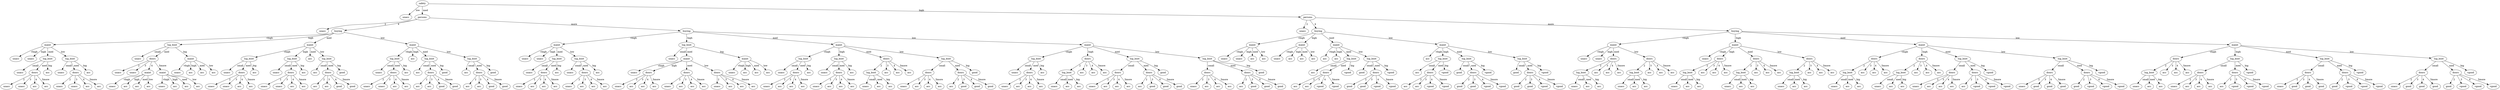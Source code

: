 digraph DecisionTree {
graph [ordering="out"];
  0 [label="safety"];
  0 -> 1 [label=" low"];
  1 [label="unacc"];
  0 -> 2 [label=" med"];
  2 [label="persons"];
  2 -> 3 [label=" 2"];
  3 [label="unacc"];
  2 -> 4 [label=" 4"];
  4 [label="buying"];
  4 -> 5 [label=" vhigh"];
  5 [label="maint"];
  5 -> 6 [label=" vhigh"];
  6 [label="unacc"];
  5 -> 7 [label=" high"];
  7 [label="unacc"];
  5 -> 8 [label=" med"];
  8 [label="lug_boot"];
  8 -> 9 [label=" small"];
  9 [label="unacc"];
  8 -> 10 [label=" med"];
  10 [label="doors"];
  10 -> 11 [label=" 2"];
  11 [label="unacc"];
  10 -> 12 [label=" 3"];
  12 [label="unacc"];
  10 -> 13 [label=" 4"];
  13 [label="acc"];
  10 -> 14 [label=" 5more"];
  14 [label="acc"];
  8 -> 15 [label=" big"];
  15 [label="acc"];
  5 -> 16 [label=" low"];
  16 [label="lug_boot"];
  16 -> 17 [label=" small"];
  17 [label="unacc"];
  16 -> 18 [label=" med"];
  18 [label="doors"];
  18 -> 19 [label=" 2"];
  19 [label="unacc"];
  18 -> 20 [label=" 3"];
  20 [label="unacc"];
  18 -> 21 [label=" 4"];
  21 [label="acc"];
  18 -> 22 [label=" 5more"];
  22 [label="acc"];
  16 -> 23 [label=" big"];
  23 [label="acc"];
  4 -> 24 [label=" high"];
  24 [label="lug_boot"];
  24 -> 25 [label=" small"];
  25 [label="unacc"];
  24 -> 26 [label=" med"];
  26 [label="doors"];
  26 -> 27 [label=" 2"];
  27 [label="unacc"];
  26 -> 28 [label=" 3"];
  28 [label="unacc"];
  26 -> 29 [label=" 4"];
  29 [label="maint"];
  29 -> 30 [label=" vhigh"];
  30 [label="unacc"];
  29 -> 31 [label=" high"];
  31 [label="acc"];
  29 -> 32 [label=" med"];
  32 [label="acc"];
  29 -> 33 [label=" low"];
  33 [label="acc"];
  26 -> 34 [label=" 5more"];
  34 [label="maint"];
  34 -> 35 [label=" vhigh"];
  35 [label="unacc"];
  34 -> 36 [label=" high"];
  36 [label="acc"];
  34 -> 37 [label=" med"];
  37 [label="acc"];
  34 -> 38 [label=" low"];
  38 [label="acc"];
  24 -> 39 [label=" big"];
  39 [label="maint"];
  39 -> 40 [label=" vhigh"];
  40 [label="unacc"];
  39 -> 41 [label=" high"];
  41 [label="acc"];
  39 -> 42 [label=" med"];
  42 [label="acc"];
  39 -> 43 [label=" low"];
  43 [label="acc"];
  4 -> 44 [label=" med"];
  44 [label="maint"];
  44 -> 45 [label=" vhigh"];
  45 [label="lug_boot"];
  45 -> 46 [label=" small"];
  46 [label="unacc"];
  45 -> 47 [label=" med"];
  47 [label="doors"];
  47 -> 48 [label=" 2"];
  48 [label="unacc"];
  47 -> 49 [label=" 3"];
  49 [label="unacc"];
  47 -> 50 [label=" 4"];
  50 [label="acc"];
  47 -> 51 [label=" 5more"];
  51 [label="acc"];
  45 -> 52 [label=" big"];
  52 [label="acc"];
  44 -> 53 [label=" high"];
  53 [label="lug_boot"];
  53 -> 54 [label=" small"];
  54 [label="unacc"];
  53 -> 55 [label=" med"];
  55 [label="doors"];
  55 -> 56 [label=" 2"];
  56 [label="unacc"];
  55 -> 57 [label=" 3"];
  57 [label="unacc"];
  55 -> 58 [label=" 4"];
  58 [label="acc"];
  55 -> 59 [label=" 5more"];
  59 [label="acc"];
  53 -> 60 [label=" big"];
  60 [label="acc"];
  44 -> 61 [label=" med"];
  61 [label="acc"];
  44 -> 62 [label=" low"];
  62 [label="lug_boot"];
  62 -> 63 [label=" small"];
  63 [label="acc"];
  62 -> 64 [label=" med"];
  64 [label="doors"];
  64 -> 65 [label=" 2"];
  65 [label="acc"];
  64 -> 66 [label=" 3"];
  66 [label="acc"];
  64 -> 67 [label=" 4"];
  67 [label="good"];
  64 -> 68 [label=" 5more"];
  68 [label="good"];
  62 -> 69 [label=" big"];
  69 [label="good"];
  4 -> 70 [label=" low"];
  70 [label="maint"];
  70 -> 71 [label=" vhigh"];
  71 [label="lug_boot"];
  71 -> 72 [label=" small"];
  72 [label="unacc"];
  71 -> 73 [label=" med"];
  73 [label="doors"];
  73 -> 74 [label=" 2"];
  74 [label="unacc"];
  73 -> 75 [label=" 3"];
  75 [label="unacc"];
  73 -> 76 [label=" 4"];
  76 [label="acc"];
  73 -> 77 [label=" 5more"];
  77 [label="acc"];
  71 -> 78 [label=" big"];
  78 [label="acc"];
  70 -> 79 [label=" high"];
  79 [label="acc"];
  70 -> 80 [label=" med"];
  80 [label="lug_boot"];
  80 -> 81 [label=" small"];
  81 [label="acc"];
  80 -> 82 [label=" med"];
  82 [label="doors"];
  82 -> 83 [label=" 2"];
  83 [label="acc"];
  82 -> 84 [label=" 3"];
  84 [label="acc"];
  82 -> 85 [label=" 4"];
  85 [label="good"];
  82 -> 86 [label=" 5more"];
  86 [label="good"];
  80 -> 87 [label=" big"];
  87 [label="good"];
  70 -> 88 [label=" low"];
  88 [label="lug_boot"];
  88 -> 89 [label=" small"];
  89 [label="acc"];
  88 -> 90 [label=" med"];
  90 [label="doors"];
  90 -> 91 [label=" 2"];
  91 [label="acc"];
  90 -> 92 [label=" 3"];
  92 [label="acc"];
  90 -> 93 [label=" 4"];
  93 [label="good"];
  90 -> 94 [label=" 5more"];
  94 [label="good"];
  88 -> 95 [label=" big"];
  95 [label="good"];
  2 -> 96 [label=" more"];
  96 [label="buying"];
  96 -> 97 [label=" vhigh"];
  97 [label="maint"];
  97 -> 98 [label=" vhigh"];
  98 [label="unacc"];
  97 -> 99 [label=" high"];
  99 [label="unacc"];
  97 -> 100 [label=" med"];
  100 [label="lug_boot"];
  100 -> 101 [label=" small"];
  101 [label="unacc"];
  100 -> 102 [label=" med"];
  102 [label="doors"];
  102 -> 103 [label=" 2"];
  103 [label="unacc"];
  102 -> 104 [label=" 3"];
  104 [label="acc"];
  102 -> 105 [label=" 4"];
  105 [label="acc"];
  102 -> 106 [label=" 5more"];
  106 [label="acc"];
  100 -> 107 [label=" big"];
  107 [label="acc"];
  97 -> 108 [label=" low"];
  108 [label="lug_boot"];
  108 -> 109 [label=" small"];
  109 [label="unacc"];
  108 -> 110 [label=" med"];
  110 [label="doors"];
  110 -> 111 [label=" 2"];
  111 [label="unacc"];
  110 -> 112 [label=" 3"];
  112 [label="acc"];
  110 -> 113 [label=" 4"];
  113 [label="acc"];
  110 -> 114 [label=" 5more"];
  114 [label="acc"];
  108 -> 115 [label=" big"];
  115 [label="acc"];
  96 -> 116 [label=" high"];
  116 [label="lug_boot"];
  116 -> 117 [label=" small"];
  117 [label="unacc"];
  116 -> 118 [label=" med"];
  118 [label="maint"];
  118 -> 119 [label=" vhigh"];
  119 [label="unacc"];
  118 -> 120 [label=" high"];
  120 [label="doors"];
  120 -> 121 [label=" 2"];
  121 [label="unacc"];
  120 -> 122 [label=" 3"];
  122 [label="acc"];
  120 -> 123 [label=" 4"];
  123 [label="acc"];
  120 -> 124 [label=" 5more"];
  124 [label="acc"];
  118 -> 125 [label=" med"];
  125 [label="doors"];
  125 -> 126 [label=" 2"];
  126 [label="unacc"];
  125 -> 127 [label=" 3"];
  127 [label="acc"];
  125 -> 128 [label=" 4"];
  128 [label="acc"];
  125 -> 129 [label=" 5more"];
  129 [label="acc"];
  118 -> 130 [label=" low"];
  130 [label="doors"];
  130 -> 131 [label=" 2"];
  131 [label="unacc"];
  130 -> 132 [label=" 3"];
  132 [label="acc"];
  130 -> 133 [label=" 4"];
  133 [label="acc"];
  130 -> 134 [label=" 5more"];
  134 [label="acc"];
  116 -> 135 [label=" big"];
  135 [label="maint"];
  135 -> 136 [label=" vhigh"];
  136 [label="unacc"];
  135 -> 137 [label=" high"];
  137 [label="acc"];
  135 -> 138 [label=" med"];
  138 [label="acc"];
  135 -> 139 [label=" low"];
  139 [label="acc"];
  96 -> 140 [label=" med"];
  140 [label="maint"];
  140 -> 141 [label=" vhigh"];
  141 [label="lug_boot"];
  141 -> 142 [label=" small"];
  142 [label="unacc"];
  141 -> 143 [label=" med"];
  143 [label="doors"];
  143 -> 144 [label=" 2"];
  144 [label="unacc"];
  143 -> 145 [label=" 3"];
  145 [label="acc"];
  143 -> 146 [label=" 4"];
  146 [label="acc"];
  143 -> 147 [label=" 5more"];
  147 [label="acc"];
  141 -> 148 [label=" big"];
  148 [label="acc"];
  140 -> 149 [label=" high"];
  149 [label="lug_boot"];
  149 -> 150 [label=" small"];
  150 [label="unacc"];
  149 -> 151 [label=" med"];
  151 [label="doors"];
  151 -> 152 [label=" 2"];
  152 [label="unacc"];
  151 -> 153 [label=" 3"];
  153 [label="acc"];
  151 -> 154 [label=" 4"];
  154 [label="acc"];
  151 -> 155 [label=" 5more"];
  155 [label="acc"];
  149 -> 156 [label=" big"];
  156 [label="acc"];
  140 -> 157 [label=" med"];
  157 [label="doors"];
  157 -> 158 [label=" 2"];
  158 [label="lug_boot"];
  158 -> 159 [label=" small"];
  159 [label="unacc"];
  158 -> 160 [label=" med"];
  160 [label="acc"];
  158 -> 161 [label=" big"];
  161 [label="acc"];
  157 -> 162 [label=" 3"];
  162 [label="acc"];
  157 -> 163 [label=" 4"];
  163 [label="acc"];
  157 -> 164 [label=" 5more"];
  164 [label="acc"];
  140 -> 165 [label=" low"];
  165 [label="lug_boot"];
  165 -> 166 [label=" small"];
  166 [label="doors"];
  166 -> 167 [label=" 2"];
  167 [label="unacc"];
  166 -> 168 [label=" 3"];
  168 [label="acc"];
  166 -> 169 [label=" 4"];
  169 [label="acc"];
  166 -> 170 [label=" 5more"];
  170 [label="acc"];
  165 -> 171 [label=" med"];
  171 [label="doors"];
  171 -> 172 [label=" 2"];
  172 [label="acc"];
  171 -> 173 [label=" 3"];
  173 [label="good"];
  171 -> 174 [label=" 4"];
  174 [label="good"];
  171 -> 175 [label=" 5more"];
  175 [label="good"];
  165 -> 176 [label=" big"];
  176 [label="good"];
  96 -> 177 [label=" low"];
  177 [label="maint"];
  177 -> 178 [label=" vhigh"];
  178 [label="lug_boot"];
  178 -> 179 [label=" small"];
  179 [label="unacc"];
  178 -> 180 [label=" med"];
  180 [label="doors"];
  180 -> 181 [label=" 2"];
  181 [label="unacc"];
  180 -> 182 [label=" 3"];
  182 [label="acc"];
  180 -> 183 [label=" 4"];
  183 [label="acc"];
  180 -> 184 [label=" 5more"];
  184 [label="acc"];
  178 -> 185 [label=" big"];
  185 [label="acc"];
  177 -> 186 [label=" high"];
  186 [label="doors"];
  186 -> 187 [label=" 2"];
  187 [label="lug_boot"];
  187 -> 188 [label=" small"];
  188 [label="unacc"];
  187 -> 189 [label=" med"];
  189 [label="acc"];
  187 -> 190 [label=" big"];
  190 [label="acc"];
  186 -> 191 [label=" 3"];
  191 [label="acc"];
  186 -> 192 [label=" 4"];
  192 [label="acc"];
  186 -> 193 [label=" 5more"];
  193 [label="acc"];
  177 -> 194 [label=" med"];
  194 [label="lug_boot"];
  194 -> 195 [label=" small"];
  195 [label="doors"];
  195 -> 196 [label=" 2"];
  196 [label="unacc"];
  195 -> 197 [label=" 3"];
  197 [label="acc"];
  195 -> 198 [label=" 4"];
  198 [label="acc"];
  195 -> 199 [label=" 5more"];
  199 [label="acc"];
  194 -> 200 [label=" med"];
  200 [label="doors"];
  200 -> 201 [label=" 2"];
  201 [label="acc"];
  200 -> 202 [label=" 3"];
  202 [label="good"];
  200 -> 203 [label=" 4"];
  203 [label="good"];
  200 -> 204 [label=" 5more"];
  204 [label="good"];
  194 -> 205 [label=" big"];
  205 [label="good"];
  177 -> 206 [label=" low"];
  206 [label="lug_boot"];
  206 -> 207 [label=" small"];
  207 [label="doors"];
  207 -> 208 [label=" 2"];
  208 [label="unacc"];
  207 -> 209 [label=" 3"];
  209 [label="acc"];
  207 -> 210 [label=" 4"];
  210 [label="acc"];
  207 -> 211 [label=" 5more"];
  211 [label="acc"];
  206 -> 212 [label=" med"];
  212 [label="doors"];
  212 -> 213 [label=" 2"];
  213 [label="acc"];
  212 -> 214 [label=" 3"];
  214 [label="good"];
  212 -> 215 [label=" 4"];
  215 [label="good"];
  212 -> 216 [label=" 5more"];
  216 [label="good"];
  206 -> 217 [label=" big"];
  217 [label="good"];
  0 -> 218 [label=" high"];
  218 [label="persons"];
  218 -> 219 [label=" 2"];
  219 [label="unacc"];
  218 -> 220 [label=" 4"];
  220 [label="buying"];
  220 -> 221 [label=" vhigh"];
  221 [label="maint"];
  221 -> 222 [label=" vhigh"];
  222 [label="unacc"];
  221 -> 223 [label=" high"];
  223 [label="unacc"];
  221 -> 224 [label=" med"];
  224 [label="acc"];
  221 -> 225 [label=" low"];
  225 [label="acc"];
  220 -> 226 [label=" high"];
  226 [label="maint"];
  226 -> 227 [label=" vhigh"];
  227 [label="unacc"];
  226 -> 228 [label=" high"];
  228 [label="acc"];
  226 -> 229 [label=" med"];
  229 [label="acc"];
  226 -> 230 [label=" low"];
  230 [label="acc"];
  220 -> 231 [label=" med"];
  231 [label="maint"];
  231 -> 232 [label=" vhigh"];
  232 [label="acc"];
  231 -> 233 [label=" high"];
  233 [label="acc"];
  231 -> 234 [label=" med"];
  234 [label="lug_boot"];
  234 -> 235 [label=" small"];
  235 [label="acc"];
  234 -> 236 [label=" med"];
  236 [label="doors"];
  236 -> 237 [label=" 2"];
  237 [label="acc"];
  236 -> 238 [label=" 3"];
  238 [label="acc"];
  236 -> 239 [label=" 4"];
  239 [label="vgood"];
  236 -> 240 [label=" 5more"];
  240 [label="vgood"];
  234 -> 241 [label=" big"];
  241 [label="vgood"];
  231 -> 242 [label=" low"];
  242 [label="lug_boot"];
  242 -> 243 [label=" small"];
  243 [label="good"];
  242 -> 244 [label=" med"];
  244 [label="doors"];
  244 -> 245 [label=" 2"];
  245 [label="good"];
  244 -> 246 [label=" 3"];
  246 [label="good"];
  244 -> 247 [label=" 4"];
  247 [label="vgood"];
  244 -> 248 [label=" 5more"];
  248 [label="vgood"];
  242 -> 249 [label=" big"];
  249 [label="vgood"];
  220 -> 250 [label=" low"];
  250 [label="maint"];
  250 -> 251 [label=" vhigh"];
  251 [label="acc"];
  250 -> 252 [label=" high"];
  252 [label="lug_boot"];
  252 -> 253 [label=" small"];
  253 [label="acc"];
  252 -> 254 [label=" med"];
  254 [label="doors"];
  254 -> 255 [label=" 2"];
  255 [label="acc"];
  254 -> 256 [label=" 3"];
  256 [label="acc"];
  254 -> 257 [label=" 4"];
  257 [label="vgood"];
  254 -> 258 [label=" 5more"];
  258 [label="vgood"];
  252 -> 259 [label=" big"];
  259 [label="vgood"];
  250 -> 260 [label=" med"];
  260 [label="lug_boot"];
  260 -> 261 [label=" small"];
  261 [label="good"];
  260 -> 262 [label=" med"];
  262 [label="doors"];
  262 -> 263 [label=" 2"];
  263 [label="good"];
  262 -> 264 [label=" 3"];
  264 [label="good"];
  262 -> 265 [label=" 4"];
  265 [label="vgood"];
  262 -> 266 [label=" 5more"];
  266 [label="vgood"];
  260 -> 267 [label=" big"];
  267 [label="vgood"];
  250 -> 268 [label=" low"];
  268 [label="lug_boot"];
  268 -> 269 [label=" small"];
  269 [label="good"];
  268 -> 270 [label=" med"];
  270 [label="doors"];
  270 -> 271 [label=" 2"];
  271 [label="good"];
  270 -> 272 [label=" 3"];
  272 [label="good"];
  270 -> 273 [label=" 4"];
  273 [label="vgood"];
  270 -> 274 [label=" 5more"];
  274 [label="vgood"];
  268 -> 275 [label=" big"];
  275 [label="vgood"];
  218 -> 276 [label=" more"];
  276 [label="buying"];
  276 -> 277 [label=" vhigh"];
  277 [label="maint"];
  277 -> 278 [label=" vhigh"];
  278 [label="unacc"];
  277 -> 279 [label=" high"];
  279 [label="unacc"];
  277 -> 280 [label=" med"];
  280 [label="doors"];
  280 -> 281 [label=" 2"];
  281 [label="lug_boot"];
  281 -> 282 [label=" small"];
  282 [label="unacc"];
  281 -> 283 [label=" med"];
  283 [label="acc"];
  281 -> 284 [label=" big"];
  284 [label="acc"];
  280 -> 285 [label=" 3"];
  285 [label="acc"];
  280 -> 286 [label=" 4"];
  286 [label="acc"];
  280 -> 287 [label=" 5more"];
  287 [label="acc"];
  277 -> 288 [label=" low"];
  288 [label="doors"];
  288 -> 289 [label=" 2"];
  289 [label="lug_boot"];
  289 -> 290 [label=" small"];
  290 [label="unacc"];
  289 -> 291 [label=" med"];
  291 [label="acc"];
  289 -> 292 [label=" big"];
  292 [label="acc"];
  288 -> 293 [label=" 3"];
  293 [label="acc"];
  288 -> 294 [label=" 4"];
  294 [label="acc"];
  288 -> 295 [label=" 5more"];
  295 [label="acc"];
  276 -> 296 [label=" high"];
  296 [label="maint"];
  296 -> 297 [label=" vhigh"];
  297 [label="unacc"];
  296 -> 298 [label=" high"];
  298 [label="doors"];
  298 -> 299 [label=" 2"];
  299 [label="lug_boot"];
  299 -> 300 [label=" small"];
  300 [label="unacc"];
  299 -> 301 [label=" med"];
  301 [label="acc"];
  299 -> 302 [label=" big"];
  302 [label="acc"];
  298 -> 303 [label=" 3"];
  303 [label="acc"];
  298 -> 304 [label=" 4"];
  304 [label="acc"];
  298 -> 305 [label=" 5more"];
  305 [label="acc"];
  296 -> 306 [label=" med"];
  306 [label="doors"];
  306 -> 307 [label=" 2"];
  307 [label="lug_boot"];
  307 -> 308 [label=" small"];
  308 [label="unacc"];
  307 -> 309 [label=" med"];
  309 [label="acc"];
  307 -> 310 [label=" big"];
  310 [label="acc"];
  306 -> 311 [label=" 3"];
  311 [label="acc"];
  306 -> 312 [label=" 4"];
  312 [label="acc"];
  306 -> 313 [label=" 5more"];
  313 [label="acc"];
  296 -> 314 [label=" low"];
  314 [label="doors"];
  314 -> 315 [label=" 2"];
  315 [label="lug_boot"];
  315 -> 316 [label=" small"];
  316 [label="unacc"];
  315 -> 317 [label=" med"];
  317 [label="acc"];
  315 -> 318 [label=" big"];
  318 [label="acc"];
  314 -> 319 [label=" 3"];
  319 [label="acc"];
  314 -> 320 [label=" 4"];
  320 [label="acc"];
  314 -> 321 [label=" 5more"];
  321 [label="acc"];
  276 -> 322 [label=" med"];
  322 [label="maint"];
  322 -> 323 [label=" vhigh"];
  323 [label="doors"];
  323 -> 324 [label=" 2"];
  324 [label="lug_boot"];
  324 -> 325 [label=" small"];
  325 [label="unacc"];
  324 -> 326 [label=" med"];
  326 [label="acc"];
  324 -> 327 [label=" big"];
  327 [label="acc"];
  323 -> 328 [label=" 3"];
  328 [label="acc"];
  323 -> 329 [label=" 4"];
  329 [label="acc"];
  323 -> 330 [label=" 5more"];
  330 [label="acc"];
  322 -> 331 [label=" high"];
  331 [label="doors"];
  331 -> 332 [label=" 2"];
  332 [label="lug_boot"];
  332 -> 333 [label=" small"];
  333 [label="unacc"];
  332 -> 334 [label=" med"];
  334 [label="acc"];
  332 -> 335 [label=" big"];
  335 [label="acc"];
  331 -> 336 [label=" 3"];
  336 [label="acc"];
  331 -> 337 [label=" 4"];
  337 [label="acc"];
  331 -> 338 [label=" 5more"];
  338 [label="acc"];
  322 -> 339 [label=" med"];
  339 [label="lug_boot"];
  339 -> 340 [label=" small"];
  340 [label="doors"];
  340 -> 341 [label=" 2"];
  341 [label="unacc"];
  340 -> 342 [label=" 3"];
  342 [label="acc"];
  340 -> 343 [label=" 4"];
  343 [label="acc"];
  340 -> 344 [label=" 5more"];
  344 [label="acc"];
  339 -> 345 [label=" med"];
  345 [label="doors"];
  345 -> 346 [label=" 2"];
  346 [label="acc"];
  345 -> 347 [label=" 3"];
  347 [label="vgood"];
  345 -> 348 [label=" 4"];
  348 [label="vgood"];
  345 -> 349 [label=" 5more"];
  349 [label="vgood"];
  339 -> 350 [label=" big"];
  350 [label="vgood"];
  322 -> 351 [label=" low"];
  351 [label="lug_boot"];
  351 -> 352 [label=" small"];
  352 [label="doors"];
  352 -> 353 [label=" 2"];
  353 [label="unacc"];
  352 -> 354 [label=" 3"];
  354 [label="good"];
  352 -> 355 [label=" 4"];
  355 [label="good"];
  352 -> 356 [label=" 5more"];
  356 [label="good"];
  351 -> 357 [label=" med"];
  357 [label="doors"];
  357 -> 358 [label=" 2"];
  358 [label="good"];
  357 -> 359 [label=" 3"];
  359 [label="vgood"];
  357 -> 360 [label=" 4"];
  360 [label="vgood"];
  357 -> 361 [label=" 5more"];
  361 [label="vgood"];
  351 -> 362 [label=" big"];
  362 [label="vgood"];
  276 -> 363 [label=" low"];
  363 [label="maint"];
  363 -> 364 [label=" vhigh"];
  364 [label="doors"];
  364 -> 365 [label=" 2"];
  365 [label="lug_boot"];
  365 -> 366 [label=" small"];
  366 [label="unacc"];
  365 -> 367 [label=" med"];
  367 [label="acc"];
  365 -> 368 [label=" big"];
  368 [label="acc"];
  364 -> 369 [label=" 3"];
  369 [label="acc"];
  364 -> 370 [label=" 4"];
  370 [label="acc"];
  364 -> 371 [label=" 5more"];
  371 [label="acc"];
  363 -> 372 [label=" high"];
  372 [label="lug_boot"];
  372 -> 373 [label=" small"];
  373 [label="doors"];
  373 -> 374 [label=" 2"];
  374 [label="unacc"];
  373 -> 375 [label=" 3"];
  375 [label="acc"];
  373 -> 376 [label=" 4"];
  376 [label="acc"];
  373 -> 377 [label=" 5more"];
  377 [label="acc"];
  372 -> 378 [label=" med"];
  378 [label="doors"];
  378 -> 379 [label=" 2"];
  379 [label="acc"];
  378 -> 380 [label=" 3"];
  380 [label="vgood"];
  378 -> 381 [label=" 4"];
  381 [label="vgood"];
  378 -> 382 [label=" 5more"];
  382 [label="vgood"];
  372 -> 383 [label=" big"];
  383 [label="vgood"];
  363 -> 384 [label=" med"];
  384 [label="lug_boot"];
  384 -> 385 [label=" small"];
  385 [label="doors"];
  385 -> 386 [label=" 2"];
  386 [label="unacc"];
  385 -> 387 [label=" 3"];
  387 [label="good"];
  385 -> 388 [label=" 4"];
  388 [label="good"];
  385 -> 389 [label=" 5more"];
  389 [label="good"];
  384 -> 390 [label=" med"];
  390 [label="doors"];
  390 -> 391 [label=" 2"];
  391 [label="good"];
  390 -> 392 [label=" 3"];
  392 [label="vgood"];
  390 -> 393 [label=" 4"];
  393 [label="vgood"];
  390 -> 394 [label=" 5more"];
  394 [label="vgood"];
  384 -> 395 [label=" big"];
  395 [label="vgood"];
  363 -> 396 [label=" low"];
  396 [label="lug_boot"];
  396 -> 397 [label=" small"];
  397 [label="doors"];
  397 -> 398 [label=" 2"];
  398 [label="unacc"];
  397 -> 399 [label=" 3"];
  399 [label="good"];
  397 -> 400 [label=" 4"];
  400 [label="good"];
  397 -> 401 [label=" 5more"];
  401 [label="good"];
  396 -> 402 [label=" med"];
  402 [label="doors"];
  402 -> 403 [label=" 2"];
  403 [label="good"];
  402 -> 404 [label=" 3"];
  404 [label="vgood"];
  402 -> 405 [label=" 4"];
  405 [label="vgood"];
  402 -> 406 [label=" 5more"];
  406 [label="vgood"];
  396 -> 407 [label=" big"];
  407 [label="vgood"];
}
